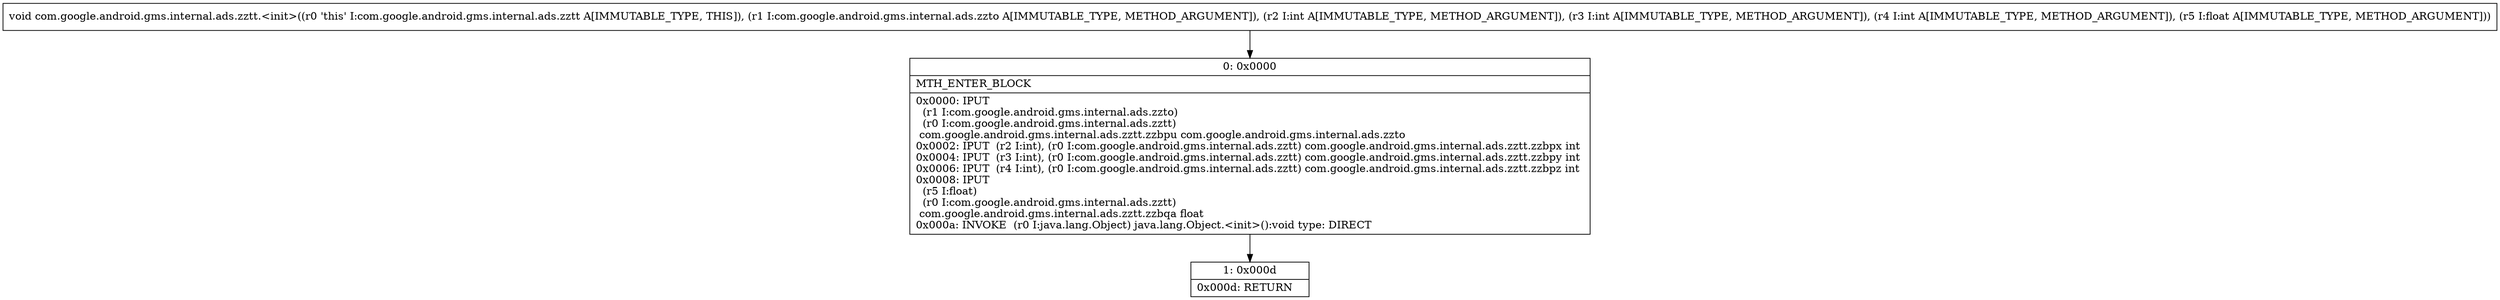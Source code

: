 digraph "CFG forcom.google.android.gms.internal.ads.zztt.\<init\>(Lcom\/google\/android\/gms\/internal\/ads\/zzto;IIIF)V" {
Node_0 [shape=record,label="{0\:\ 0x0000|MTH_ENTER_BLOCK\l|0x0000: IPUT  \l  (r1 I:com.google.android.gms.internal.ads.zzto)\l  (r0 I:com.google.android.gms.internal.ads.zztt)\l com.google.android.gms.internal.ads.zztt.zzbpu com.google.android.gms.internal.ads.zzto \l0x0002: IPUT  (r2 I:int), (r0 I:com.google.android.gms.internal.ads.zztt) com.google.android.gms.internal.ads.zztt.zzbpx int \l0x0004: IPUT  (r3 I:int), (r0 I:com.google.android.gms.internal.ads.zztt) com.google.android.gms.internal.ads.zztt.zzbpy int \l0x0006: IPUT  (r4 I:int), (r0 I:com.google.android.gms.internal.ads.zztt) com.google.android.gms.internal.ads.zztt.zzbpz int \l0x0008: IPUT  \l  (r5 I:float)\l  (r0 I:com.google.android.gms.internal.ads.zztt)\l com.google.android.gms.internal.ads.zztt.zzbqa float \l0x000a: INVOKE  (r0 I:java.lang.Object) java.lang.Object.\<init\>():void type: DIRECT \l}"];
Node_1 [shape=record,label="{1\:\ 0x000d|0x000d: RETURN   \l}"];
MethodNode[shape=record,label="{void com.google.android.gms.internal.ads.zztt.\<init\>((r0 'this' I:com.google.android.gms.internal.ads.zztt A[IMMUTABLE_TYPE, THIS]), (r1 I:com.google.android.gms.internal.ads.zzto A[IMMUTABLE_TYPE, METHOD_ARGUMENT]), (r2 I:int A[IMMUTABLE_TYPE, METHOD_ARGUMENT]), (r3 I:int A[IMMUTABLE_TYPE, METHOD_ARGUMENT]), (r4 I:int A[IMMUTABLE_TYPE, METHOD_ARGUMENT]), (r5 I:float A[IMMUTABLE_TYPE, METHOD_ARGUMENT])) }"];
MethodNode -> Node_0;
Node_0 -> Node_1;
}

